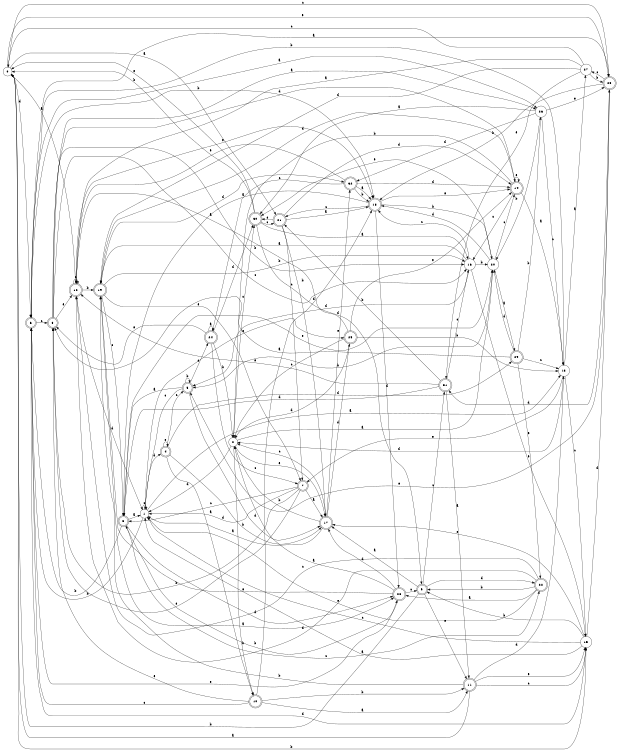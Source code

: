 digraph n27_3 {
__start0 [label="" shape="none"];

rankdir=LR;
size="8,5";

s0 [style="filled", color="black", fillcolor="white" shape="circle", label="0"];
s1 [style="filled", color="black", fillcolor="white" shape="circle", label="1"];
s2 [style="filled", color="black", fillcolor="white" shape="circle", label="2"];
s3 [style="rounded,filled", color="black", fillcolor="white" shape="doublecircle", label="3"];
s4 [style="rounded,filled", color="black", fillcolor="white" shape="doublecircle", label="4"];
s5 [style="rounded,filled", color="black", fillcolor="white" shape="doublecircle", label="5"];
s6 [style="rounded,filled", color="black", fillcolor="white" shape="doublecircle", label="6"];
s7 [style="rounded,filled", color="black", fillcolor="white" shape="doublecircle", label="7"];
s8 [style="rounded,filled", color="black", fillcolor="white" shape="doublecircle", label="8"];
s9 [style="rounded,filled", color="black", fillcolor="white" shape="doublecircle", label="9"];
s10 [style="rounded,filled", color="black", fillcolor="white" shape="doublecircle", label="10"];
s11 [style="rounded,filled", color="black", fillcolor="white" shape="doublecircle", label="11"];
s12 [style="rounded,filled", color="black", fillcolor="white" shape="doublecircle", label="12"];
s13 [style="filled", color="black", fillcolor="white" shape="circle", label="13"];
s14 [style="rounded,filled", color="black", fillcolor="white" shape="doublecircle", label="14"];
s15 [style="filled", color="black", fillcolor="white" shape="circle", label="15"];
s16 [style="filled", color="black", fillcolor="white" shape="circle", label="16"];
s17 [style="rounded,filled", color="black", fillcolor="white" shape="doublecircle", label="17"];
s18 [style="rounded,filled", color="black", fillcolor="white" shape="doublecircle", label="18"];
s19 [style="rounded,filled", color="black", fillcolor="white" shape="doublecircle", label="19"];
s20 [style="filled", color="black", fillcolor="white" shape="circle", label="20"];
s21 [style="rounded,filled", color="black", fillcolor="white" shape="doublecircle", label="21"];
s22 [style="rounded,filled", color="black", fillcolor="white" shape="doublecircle", label="22"];
s23 [style="rounded,filled", color="black", fillcolor="white" shape="doublecircle", label="23"];
s24 [style="rounded,filled", color="black", fillcolor="white" shape="doublecircle", label="24"];
s25 [style="rounded,filled", color="black", fillcolor="white" shape="doublecircle", label="25"];
s26 [style="filled", color="black", fillcolor="white" shape="circle", label="26"];
s27 [style="filled", color="black", fillcolor="white" shape="circle", label="27"];
s28 [style="rounded,filled", color="black", fillcolor="white" shape="doublecircle", label="28"];
s29 [style="rounded,filled", color="black", fillcolor="white" shape="doublecircle", label="29"];
s30 [style="rounded,filled", color="black", fillcolor="white" shape="doublecircle", label="30"];
s31 [style="rounded,filled", color="black", fillcolor="white" shape="doublecircle", label="31"];
s32 [style="rounded,filled", color="black", fillcolor="white" shape="doublecircle", label="32"];
s0 -> s21 [label="a"];
s0 -> s15 [label="b"];
s0 -> s23 [label="c"];
s0 -> s6 [label="d"];
s0 -> s23 [label="e"];
s1 -> s13 [label="a"];
s1 -> s6 [label="b"];
s1 -> s1 [label="c"];
s1 -> s4 [label="d"];
s1 -> s25 [label="e"];
s2 -> s20 [label="a"];
s2 -> s10 [label="b"];
s2 -> s30 [label="c"];
s2 -> s1 [label="d"];
s2 -> s17 [label="e"];
s3 -> s1 [label="a"];
s3 -> s6 [label="b"];
s3 -> s22 [label="c"];
s3 -> s28 [label="d"];
s3 -> s20 [label="e"];
s4 -> s10 [label="a"];
s4 -> s17 [label="b"];
s4 -> s5 [label="c"];
s4 -> s29 [label="d"];
s4 -> s4 [label="e"];
s5 -> s3 [label="a"];
s5 -> s5 [label="b"];
s5 -> s1 [label="c"];
s5 -> s17 [label="d"];
s5 -> s24 [label="e"];
s6 -> s26 [label="a"];
s6 -> s18 [label="b"];
s6 -> s8 [label="c"];
s6 -> s15 [label="d"];
s6 -> s28 [label="e"];
s7 -> s17 [label="a"];
s7 -> s8 [label="b"];
s7 -> s3 [label="c"];
s7 -> s1 [label="d"];
s7 -> s8 [label="e"];
s8 -> s26 [label="a"];
s8 -> s16 [label="b"];
s8 -> s16 [label="c"];
s8 -> s14 [label="d"];
s8 -> s12 [label="e"];
s9 -> s17 [label="a"];
s9 -> s0 [label="b"];
s9 -> s31 [label="c"];
s9 -> s22 [label="d"];
s9 -> s11 [label="e"];
s10 -> s11 [label="a"];
s10 -> s11 [label="b"];
s10 -> s6 [label="c"];
s10 -> s18 [label="d"];
s10 -> s8 [label="e"];
s11 -> s0 [label="a"];
s11 -> s19 [label="b"];
s11 -> s15 [label="c"];
s11 -> s13 [label="d"];
s11 -> s15 [label="e"];
s12 -> s0 [label="a"];
s12 -> s19 [label="b"];
s12 -> s12 [label="c"];
s12 -> s1 [label="d"];
s12 -> s18 [label="e"];
s13 -> s27 [label="a"];
s13 -> s6 [label="b"];
s13 -> s15 [label="c"];
s13 -> s2 [label="d"];
s13 -> s7 [label="e"];
s14 -> s13 [label="a"];
s14 -> s2 [label="b"];
s14 -> s16 [label="c"];
s14 -> s19 [label="d"];
s14 -> s14 [label="e"];
s15 -> s1 [label="a"];
s15 -> s9 [label="b"];
s15 -> s1 [label="c"];
s15 -> s23 [label="d"];
s15 -> s17 [label="e"];
s16 -> s19 [label="a"];
s16 -> s20 [label="b"];
s16 -> s18 [label="c"];
s16 -> s5 [label="d"];
s16 -> s15 [label="e"];
s17 -> s1 [label="a"];
s17 -> s2 [label="b"];
s17 -> s2 [label="c"];
s17 -> s25 [label="d"];
s17 -> s32 [label="e"];
s18 -> s3 [label="a"];
s18 -> s20 [label="b"];
s18 -> s21 [label="c"];
s18 -> s28 [label="d"];
s18 -> s14 [label="e"];
s19 -> s28 [label="a"];
s19 -> s16 [label="b"];
s19 -> s3 [label="c"];
s19 -> s32 [label="d"];
s19 -> s7 [label="e"];
s20 -> s29 [label="a"];
s20 -> s5 [label="b"];
s20 -> s14 [label="c"];
s20 -> s18 [label="d"];
s20 -> s30 [label="e"];
s21 -> s18 [label="a"];
s21 -> s17 [label="b"];
s21 -> s7 [label="c"];
s21 -> s14 [label="d"];
s21 -> s30 [label="e"];
s22 -> s28 [label="a"];
s22 -> s9 [label="b"];
s22 -> s12 [label="c"];
s22 -> s12 [label="d"];
s22 -> s1 [label="e"];
s23 -> s6 [label="a"];
s23 -> s18 [label="b"];
s23 -> s27 [label="c"];
s23 -> s31 [label="d"];
s23 -> s5 [label="e"];
s24 -> s24 [label="a"];
s24 -> s2 [label="b"];
s24 -> s7 [label="c"];
s24 -> s30 [label="d"];
s24 -> s8 [label="e"];
s25 -> s12 [label="a"];
s25 -> s13 [label="b"];
s25 -> s2 [label="c"];
s25 -> s2 [label="d"];
s25 -> s14 [label="e"];
s26 -> s30 [label="a"];
s26 -> s20 [label="b"];
s26 -> s13 [label="c"];
s26 -> s32 [label="d"];
s26 -> s23 [label="e"];
s27 -> s12 [label="a"];
s27 -> s23 [label="b"];
s27 -> s0 [label="c"];
s27 -> s19 [label="d"];
s27 -> s31 [label="e"];
s28 -> s2 [label="a"];
s28 -> s3 [label="b"];
s28 -> s9 [label="c"];
s28 -> s17 [label="d"];
s28 -> s19 [label="e"];
s29 -> s8 [label="a"];
s29 -> s26 [label="b"];
s29 -> s13 [label="c"];
s29 -> s20 [label="d"];
s29 -> s22 [label="e"];
s30 -> s16 [label="a"];
s30 -> s0 [label="b"];
s30 -> s21 [label="c"];
s30 -> s9 [label="d"];
s30 -> s0 [label="e"];
s31 -> s11 [label="a"];
s31 -> s21 [label="b"];
s31 -> s16 [label="c"];
s31 -> s3 [label="d"];
s31 -> s12 [label="e"];
s32 -> s18 [label="a"];
s32 -> s18 [label="b"];
s32 -> s24 [label="c"];
s32 -> s14 [label="d"];
s32 -> s12 [label="e"];

}